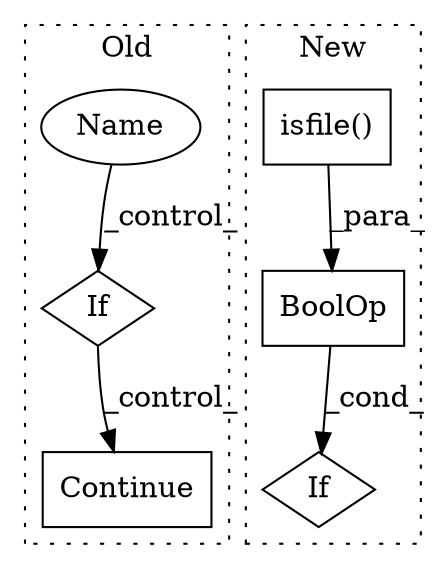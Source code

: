 digraph G {
subgraph cluster0 {
1 [label="Continue" a="43" s="15339" l="8" shape="box"];
4 [label="If" a="96" s="15302" l="3" shape="diamond"];
5 [label="Name" a="87" s="15253" l="4" shape="ellipse"];
label = "Old";
style="dotted";
}
subgraph cluster1 {
2 [label="isfile()" a="75" s="16755,16774" l="11,1" shape="box"];
3 [label="BoolOp" a="72" s="16739" l="36" shape="box"];
6 [label="If" a="96" s="16736" l="3" shape="diamond"];
label = "New";
style="dotted";
}
2 -> 3 [label="_para_"];
3 -> 6 [label="_cond_"];
4 -> 1 [label="_control_"];
5 -> 4 [label="_control_"];
}